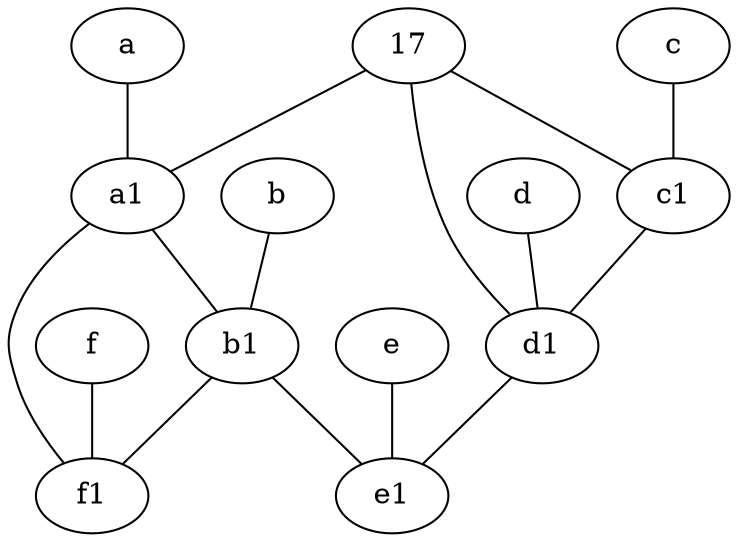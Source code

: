 graph {
	node [labelfontsize=50]
	f [labelfontsize=50 pos="3,9!"]
	a1 [labelfontsize=50 pos="8,3!"]
	d1 [labelfontsize=50 pos="3,5!"]
	b1 [labelfontsize=50 pos="9,4!"]
	d [labelfontsize=50 pos="2,5!"]
	a [labelfontsize=50 pos="8,2!"]
	e [labelfontsize=50 pos="7,9!"]
	e1 [labelfontsize=50 pos="7,7!"]
	f1 [labelfontsize=50 pos="3,8!"]
	c [labelfontsize=50 pos="4.5,2!"]
	c1 [labelfontsize=50 pos="4.5,3!"]
	17 [labelfontsize=50]
	b [labelfontsize=50 pos="10,4!"]
	c1 -- d1
	e -- e1
	c -- c1
	17 -- c1
	b1 -- f1
	b -- b1
	d -- d1
	a1 -- f1
	f -- f1
	a -- a1
	a1 -- b1
	b1 -- e1
	17 -- d1
	d1 -- e1
	17 -- a1
}
